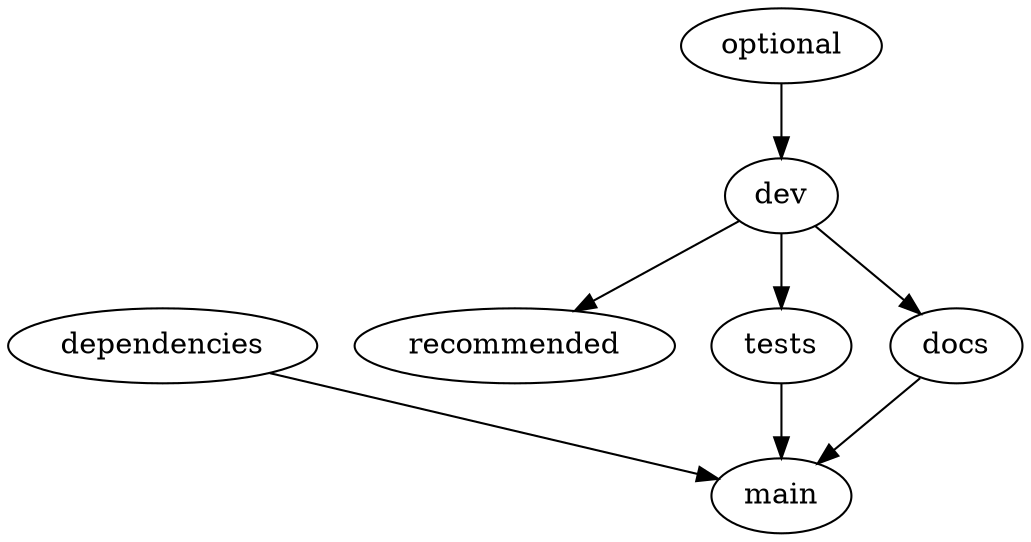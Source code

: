 strict digraph  {
dependencies [packages="{'eradiate-mitsuba==0.0.1rc11'}"];
main [packages="{'dessinemoi>=23.1.0', 'pinttrs>=23.2.0', 'netcdf4', 'scipy', 'aenum', 'matplotlib>=3.3', 'pint', 'numpy', 'pooch', 'environ-config', 'tqdm', 'click', 'lazy_loader>=0.1', 'shellingham!=1.5.1', 'portion', 'ruamel.yaml', 'typer>=0.9.0', 'xarray>=0.19,!=0.20.*', 'rich', 'attrs>=22.2'}"];
recommended [packages="{'astropy', 'seaborn', 'jupyterlab', 'iapws', 'python-dateutil', 'ipython', 'ipywidgets', 'aabbtree'}"];
tests [packages="{'pytest', 'pytest-json-report'}"];
dev [packages="{'setuptools>=61', 'pip>=22', 'pip-tools>=6.5', 'networkx>=3.1', 'conda-lock>=1.4'}"];
docs [packages="{'sphinx-autobuild', 'sphinx-copybutton', 'nbsphinx>=0.9.0', 'autodocsumm', 'sphinxcontrib-bibtex>=2.0', 'myst-parser', 'sphinx-design', 'sphinx', 'sphinx-book-theme>=1.0'}"];
optional [packages="{'eradiate-mitsuba==0.0.1rc11'}"];
dependencies -> main;
tests -> main;
dev -> recommended;
dev -> docs;
dev -> tests;
docs -> main;
optional -> dev;
}
